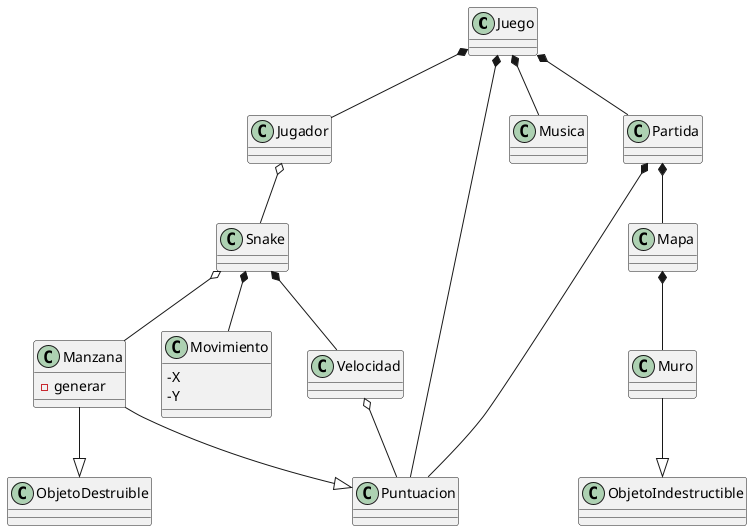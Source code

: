 @startuml Snake

class Juego
class Jugador

class Snake
class Velocidad
class Movimiento{
    -X
    -Y
}

class Manzana{
    -generar
}

class ObjetoDestruible
class ObjetoIndestructible

class Puntuacion
class Mapa
class Muro
class Musica
class Partida



Partida *-- Mapa
Mapa *-- Muro
Juego *-- Jugador
Juego *-- Puntuacion
Jugador o-- Snake
Snake *-- Movimiento
Snake o-- Manzana
Snake *-- Velocidad
Velocidad o-- Puntuacion
Manzana --|> ObjetoDestruible
Manzana --|> Puntuacion
Muro --|> ObjetoIndestructible
Juego *-- Musica
Juego *-- Partida
Partida *-- Puntuacion





@enduml
